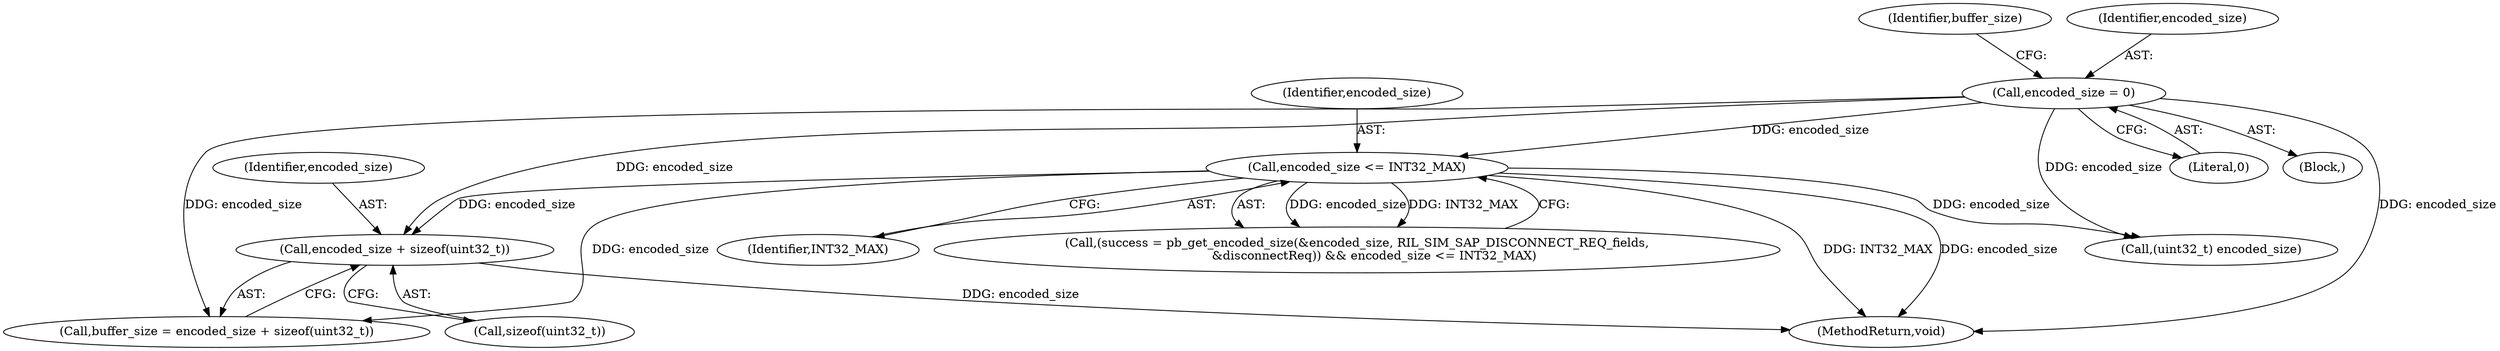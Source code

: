 digraph "0_Android_95610818918f6f11fe7d23aca1380e6c0fac2af0@API" {
"1000133" [label="(Call,encoded_size + sizeof(uint32_t))"];
"1000103" [label="(Call,encoded_size = 0)"];
"1000127" [label="(Call,encoded_size <= INT32_MAX)"];
"1000131" [label="(Call,buffer_size = encoded_size + sizeof(uint32_t))"];
"1000134" [label="(Identifier,encoded_size)"];
"1000127" [label="(Call,encoded_size <= INT32_MAX)"];
"1000109" [label="(Identifier,buffer_size)"];
"1000128" [label="(Identifier,encoded_size)"];
"1000103" [label="(Call,encoded_size = 0)"];
"1000154" [label="(Call,(uint32_t) encoded_size)"];
"1000133" [label="(Call,encoded_size + sizeof(uint32_t))"];
"1000118" [label="(Call,(success = pb_get_encoded_size(&encoded_size, RIL_SIM_SAP_DISCONNECT_REQ_fields,\n         &disconnectReq)) && encoded_size <= INT32_MAX)"];
"1000104" [label="(Identifier,encoded_size)"];
"1000255" [label="(MethodReturn,void)"];
"1000135" [label="(Call,sizeof(uint32_t))"];
"1000105" [label="(Literal,0)"];
"1000129" [label="(Identifier,INT32_MAX)"];
"1000101" [label="(Block,)"];
"1000133" -> "1000131"  [label="AST: "];
"1000133" -> "1000135"  [label="CFG: "];
"1000134" -> "1000133"  [label="AST: "];
"1000135" -> "1000133"  [label="AST: "];
"1000131" -> "1000133"  [label="CFG: "];
"1000133" -> "1000255"  [label="DDG: encoded_size"];
"1000103" -> "1000133"  [label="DDG: encoded_size"];
"1000127" -> "1000133"  [label="DDG: encoded_size"];
"1000103" -> "1000101"  [label="AST: "];
"1000103" -> "1000105"  [label="CFG: "];
"1000104" -> "1000103"  [label="AST: "];
"1000105" -> "1000103"  [label="AST: "];
"1000109" -> "1000103"  [label="CFG: "];
"1000103" -> "1000255"  [label="DDG: encoded_size"];
"1000103" -> "1000127"  [label="DDG: encoded_size"];
"1000103" -> "1000131"  [label="DDG: encoded_size"];
"1000103" -> "1000154"  [label="DDG: encoded_size"];
"1000127" -> "1000118"  [label="AST: "];
"1000127" -> "1000129"  [label="CFG: "];
"1000128" -> "1000127"  [label="AST: "];
"1000129" -> "1000127"  [label="AST: "];
"1000118" -> "1000127"  [label="CFG: "];
"1000127" -> "1000255"  [label="DDG: INT32_MAX"];
"1000127" -> "1000255"  [label="DDG: encoded_size"];
"1000127" -> "1000118"  [label="DDG: encoded_size"];
"1000127" -> "1000118"  [label="DDG: INT32_MAX"];
"1000127" -> "1000131"  [label="DDG: encoded_size"];
"1000127" -> "1000154"  [label="DDG: encoded_size"];
}
